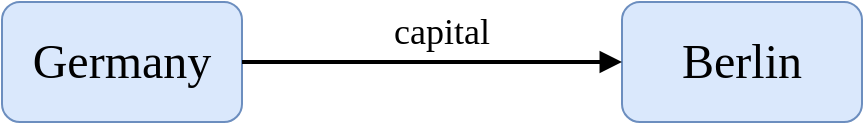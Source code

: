 <mxfile version="16.0.0" type="github">
  <diagram id="fJLDsj5dYK-ZmcHxGRxZ" name="Page-1">
    <mxGraphModel dx="2062" dy="1150" grid="1" gridSize="10" guides="1" tooltips="1" connect="1" arrows="1" fold="1" page="1" pageScale="1" pageWidth="827" pageHeight="1169" math="0" shadow="0">
      <root>
        <mxCell id="0" />
        <mxCell id="1" parent="0" />
        <mxCell id="24QXH6ZpXPtMPHfOlZUI-1" value="&lt;font style=&quot;font-size: 24px&quot; face=&quot;Verdana&quot;&gt;Germany&lt;/font&gt;" style="rounded=1;whiteSpace=wrap;html=1;fillColor=#dae8fc;strokeColor=#6c8ebf;" vertex="1" parent="1">
          <mxGeometry x="100" y="200" width="120" height="60" as="geometry" />
        </mxCell>
        <mxCell id="24QXH6ZpXPtMPHfOlZUI-2" value="&lt;font style=&quot;font-size: 24px&quot; face=&quot;Verdana&quot;&gt;Berlin&lt;/font&gt;" style="rounded=1;whiteSpace=wrap;html=1;fillColor=#dae8fc;strokeColor=#6c8ebf;" vertex="1" parent="1">
          <mxGeometry x="410" y="200" width="120" height="60" as="geometry" />
        </mxCell>
        <mxCell id="24QXH6ZpXPtMPHfOlZUI-3" value="" style="endArrow=block;html=1;rounded=0;fontFamily=Verdana;fontSize=24;exitX=1;exitY=0.5;exitDx=0;exitDy=0;entryX=0;entryY=0.5;entryDx=0;entryDy=0;endFill=1;strokeWidth=2;startSize=12;" edge="1" parent="1" source="24QXH6ZpXPtMPHfOlZUI-1" target="24QXH6ZpXPtMPHfOlZUI-2">
          <mxGeometry width="50" height="50" relative="1" as="geometry">
            <mxPoint x="540" y="610" as="sourcePoint" />
            <mxPoint x="590" y="560" as="targetPoint" />
            <Array as="points">
              <mxPoint x="390" y="230" />
            </Array>
          </mxGeometry>
        </mxCell>
        <mxCell id="24QXH6ZpXPtMPHfOlZUI-6" value="&lt;div&gt;capital&lt;/div&gt;" style="text;html=1;strokeColor=none;fillColor=none;align=center;verticalAlign=middle;whiteSpace=wrap;rounded=0;fontFamily=Verdana;fontSize=18;" vertex="1" parent="1">
          <mxGeometry x="290" y="200" width="60" height="30" as="geometry" />
        </mxCell>
      </root>
    </mxGraphModel>
  </diagram>
</mxfile>

